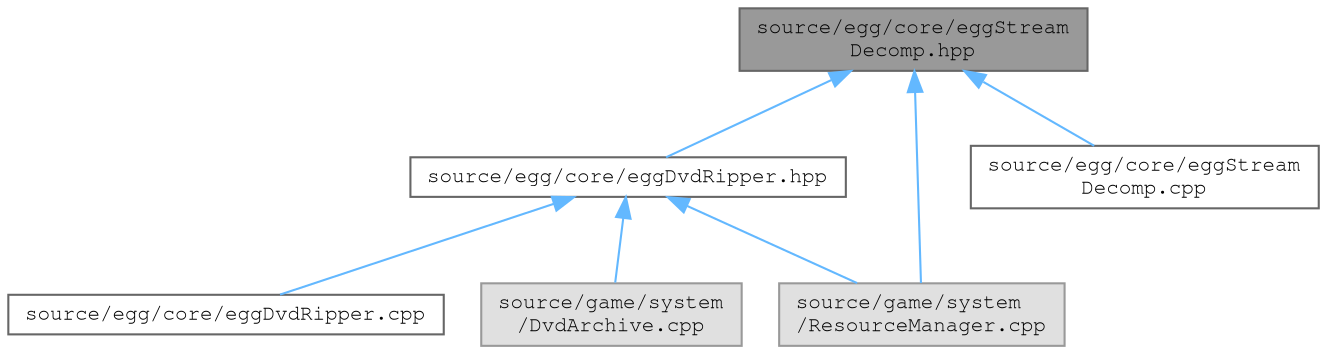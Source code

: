 digraph "source/egg/core/eggStreamDecomp.hpp"
{
 // LATEX_PDF_SIZE
  bgcolor="transparent";
  edge [fontname=FreeMono,fontsize=10,labelfontname=FreeMono,labelfontsize=10];
  node [fontname=FreeMono,fontsize=10,shape=box,height=0.2,width=0.4];
  Node1 [label="source/egg/core/eggStream\lDecomp.hpp",height=0.2,width=0.4,color="gray40", fillcolor="grey60", style="filled", fontcolor="black",tooltip="Wrappers for the CX streaming decompressors."];
  Node1 -> Node2 [dir="back",color="steelblue1",style="solid"];
  Node2 [label="source/egg/core/eggDvdRipper.hpp",height=0.2,width=0.4,color="grey40", fillcolor="white", style="filled",URL="$egg_dvd_ripper_8hpp.html",tooltip="Headers for the EGG DVD ripper."];
  Node2 -> Node3 [dir="back",color="steelblue1",style="solid"];
  Node3 [label="source/egg/core/eggDvdRipper.cpp",height=0.2,width=0.4,color="grey40", fillcolor="white", style="filled",URL="$egg_dvd_ripper_8cpp.html",tooltip="Implementations for the EGG DVD ripper."];
  Node2 -> Node4 [dir="back",color="steelblue1",style="solid"];
  Node4 [label="source/game/system\l/DvdArchive.cpp",height=0.2,width=0.4,color="grey60", fillcolor="#E0E0E0", style="filled",tooltip=" "];
  Node2 -> Node5 [dir="back",color="steelblue1",style="solid"];
  Node5 [label="source/game/system\l/ResourceManager.cpp",height=0.2,width=0.4,color="grey60", fillcolor="#E0E0E0", style="filled",tooltip=" "];
  Node1 -> Node6 [dir="back",color="steelblue1",style="solid"];
  Node6 [label="source/egg/core/eggStream\lDecomp.cpp",height=0.2,width=0.4,color="grey40", fillcolor="white", style="filled",URL="$egg_stream_decomp_8cpp.html",tooltip="Implementations for the EGG streaming decompressor headers."];
  Node1 -> Node5 [dir="back",color="steelblue1",style="solid"];
}
